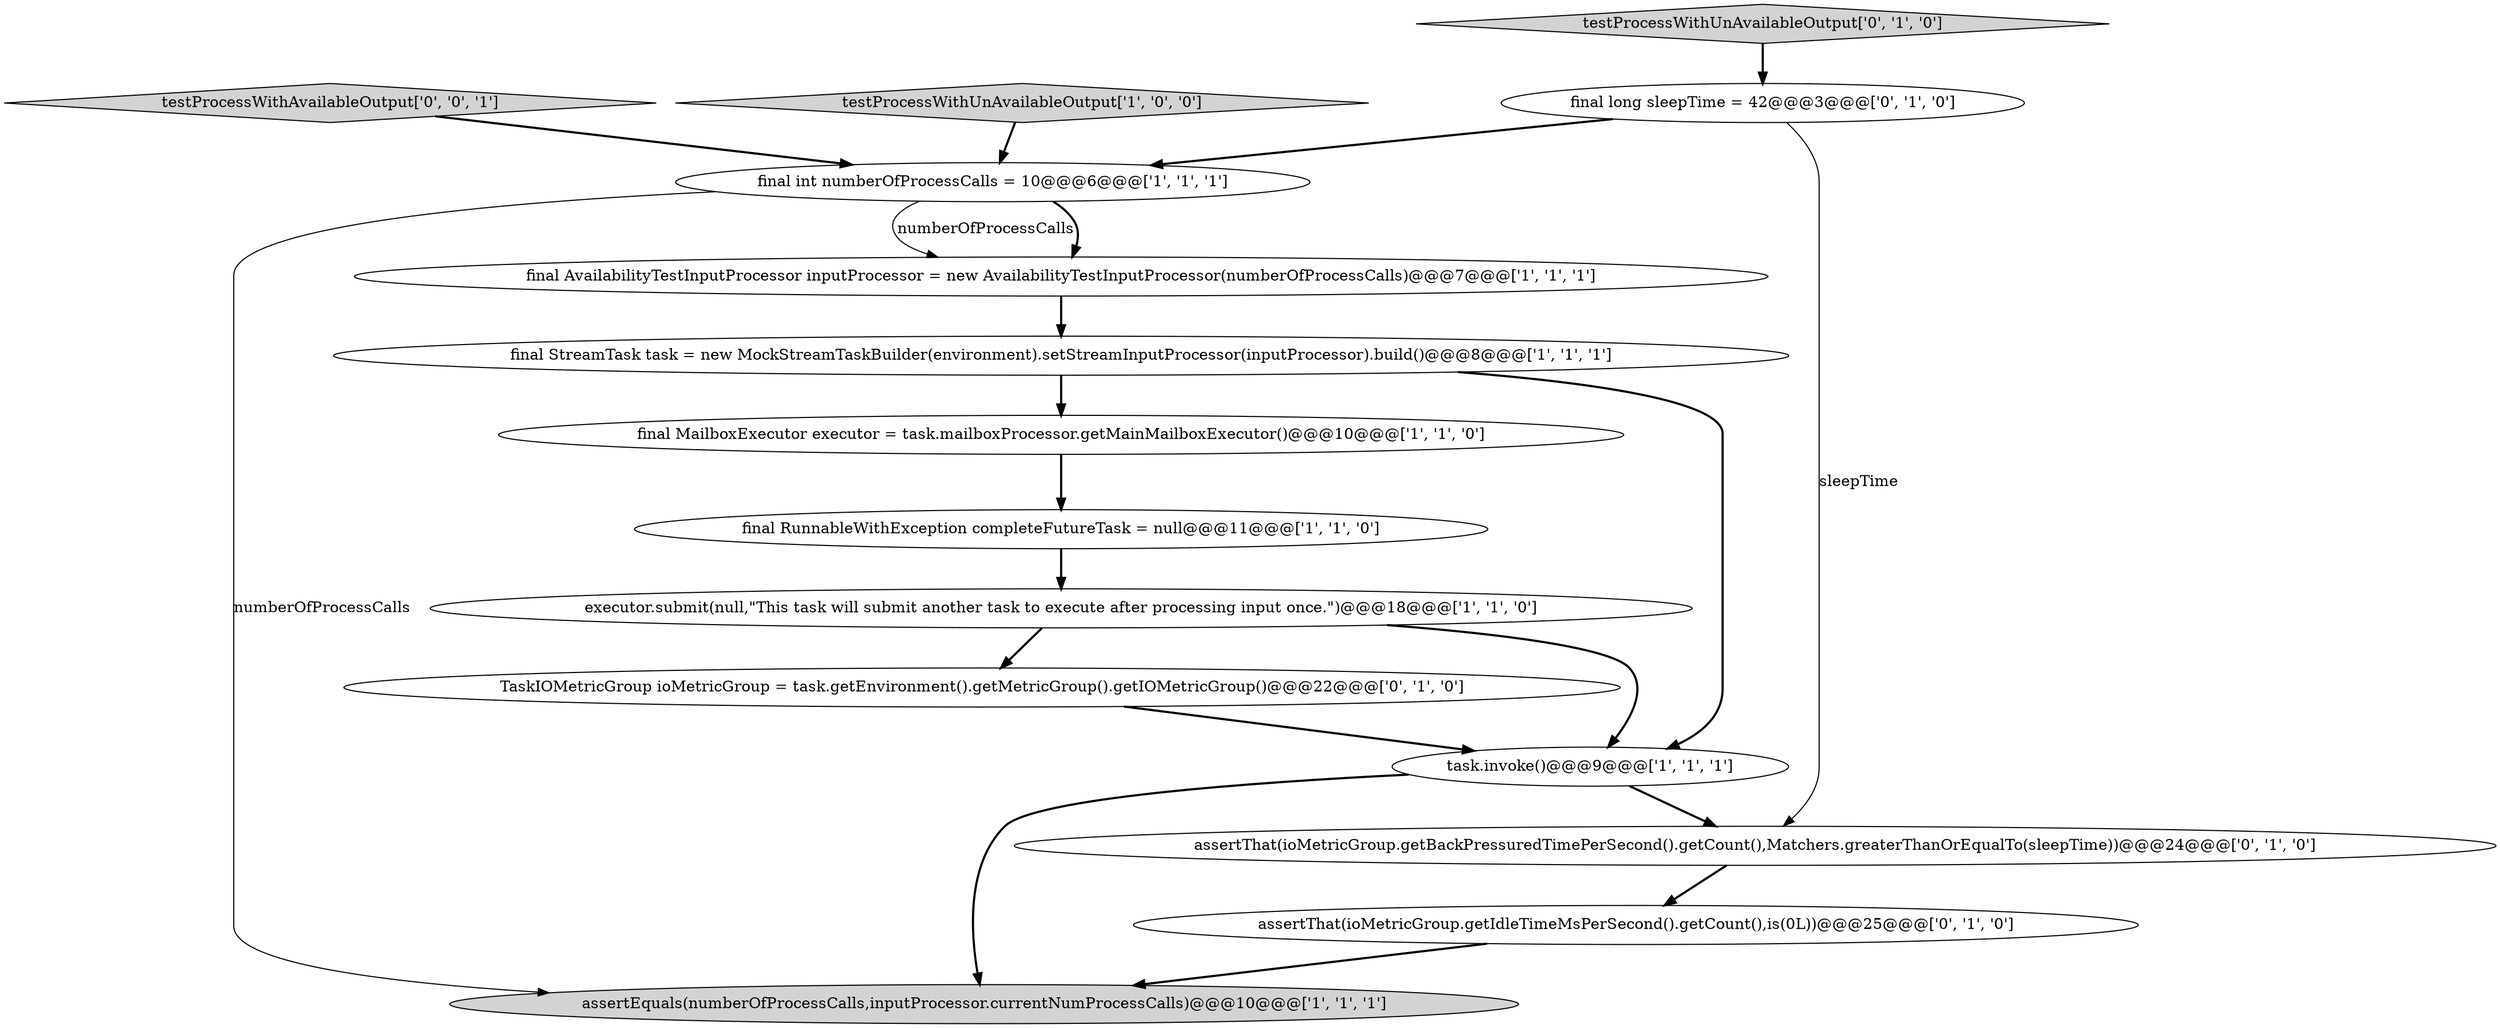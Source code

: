 digraph {
2 [style = filled, label = "final MailboxExecutor executor = task.mailboxProcessor.getMainMailboxExecutor()@@@10@@@['1', '1', '0']", fillcolor = white, shape = ellipse image = "AAA0AAABBB1BBB"];
4 [style = filled, label = "assertEquals(numberOfProcessCalls,inputProcessor.currentNumProcessCalls)@@@10@@@['1', '1', '1']", fillcolor = lightgray, shape = ellipse image = "AAA0AAABBB1BBB"];
6 [style = filled, label = "final AvailabilityTestInputProcessor inputProcessor = new AvailabilityTestInputProcessor(numberOfProcessCalls)@@@7@@@['1', '1', '1']", fillcolor = white, shape = ellipse image = "AAA0AAABBB1BBB"];
3 [style = filled, label = "executor.submit(null,\"This task will submit another task to execute after processing input once.\")@@@18@@@['1', '1', '0']", fillcolor = white, shape = ellipse image = "AAA0AAABBB1BBB"];
1 [style = filled, label = "final StreamTask task = new MockStreamTaskBuilder(environment).setStreamInputProcessor(inputProcessor).build()@@@8@@@['1', '1', '1']", fillcolor = white, shape = ellipse image = "AAA0AAABBB1BBB"];
10 [style = filled, label = "assertThat(ioMetricGroup.getIdleTimeMsPerSecond().getCount(),is(0L))@@@25@@@['0', '1', '0']", fillcolor = white, shape = ellipse image = "AAA1AAABBB2BBB"];
13 [style = filled, label = "assertThat(ioMetricGroup.getBackPressuredTimePerSecond().getCount(),Matchers.greaterThanOrEqualTo(sleepTime))@@@24@@@['0', '1', '0']", fillcolor = white, shape = ellipse image = "AAA1AAABBB2BBB"];
8 [style = filled, label = "final RunnableWithException completeFutureTask = null@@@11@@@['1', '1', '0']", fillcolor = white, shape = ellipse image = "AAA0AAABBB1BBB"];
9 [style = filled, label = "final long sleepTime = 42@@@3@@@['0', '1', '0']", fillcolor = white, shape = ellipse image = "AAA1AAABBB2BBB"];
5 [style = filled, label = "final int numberOfProcessCalls = 10@@@6@@@['1', '1', '1']", fillcolor = white, shape = ellipse image = "AAA0AAABBB1BBB"];
11 [style = filled, label = "TaskIOMetricGroup ioMetricGroup = task.getEnvironment().getMetricGroup().getIOMetricGroup()@@@22@@@['0', '1', '0']", fillcolor = white, shape = ellipse image = "AAA1AAABBB2BBB"];
0 [style = filled, label = "task.invoke()@@@9@@@['1', '1', '1']", fillcolor = white, shape = ellipse image = "AAA0AAABBB1BBB"];
12 [style = filled, label = "testProcessWithUnAvailableOutput['0', '1', '0']", fillcolor = lightgray, shape = diamond image = "AAA0AAABBB2BBB"];
14 [style = filled, label = "testProcessWithAvailableOutput['0', '0', '1']", fillcolor = lightgray, shape = diamond image = "AAA0AAABBB3BBB"];
7 [style = filled, label = "testProcessWithUnAvailableOutput['1', '0', '0']", fillcolor = lightgray, shape = diamond image = "AAA0AAABBB1BBB"];
7->5 [style = bold, label=""];
12->9 [style = bold, label=""];
14->5 [style = bold, label=""];
5->6 [style = solid, label="numberOfProcessCalls"];
3->11 [style = bold, label=""];
13->10 [style = bold, label=""];
0->4 [style = bold, label=""];
10->4 [style = bold, label=""];
5->4 [style = solid, label="numberOfProcessCalls"];
3->0 [style = bold, label=""];
6->1 [style = bold, label=""];
9->13 [style = solid, label="sleepTime"];
1->2 [style = bold, label=""];
9->5 [style = bold, label=""];
0->13 [style = bold, label=""];
5->6 [style = bold, label=""];
8->3 [style = bold, label=""];
2->8 [style = bold, label=""];
1->0 [style = bold, label=""];
11->0 [style = bold, label=""];
}
